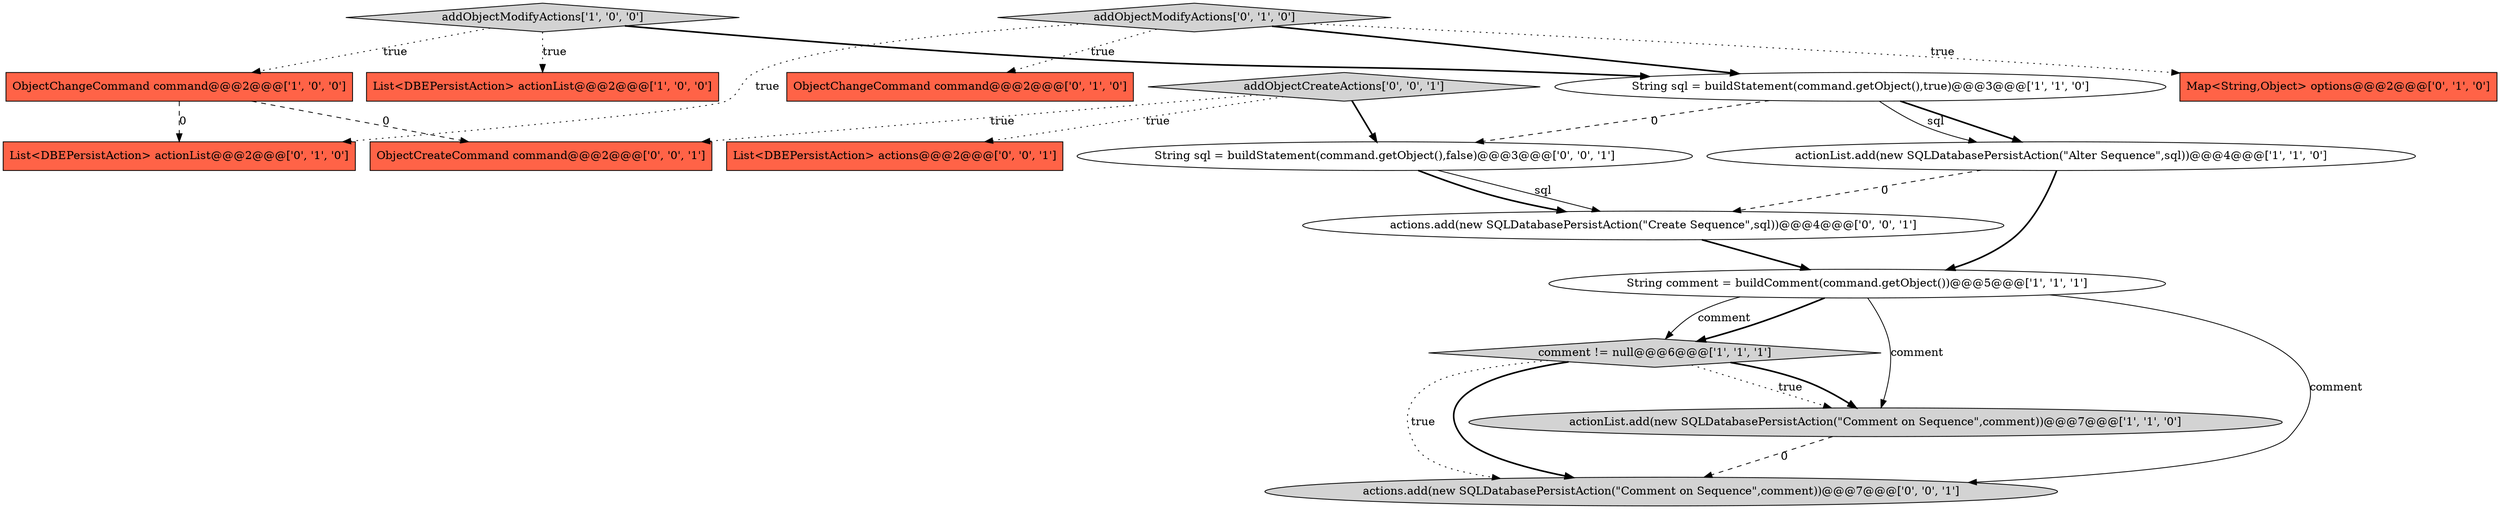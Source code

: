 digraph {
1 [style = filled, label = "actionList.add(new SQLDatabasePersistAction(\"Alter Sequence\",sql))@@@4@@@['1', '1', '0']", fillcolor = white, shape = ellipse image = "AAA0AAABBB1BBB"];
4 [style = filled, label = "actionList.add(new SQLDatabasePersistAction(\"Comment on Sequence\",comment))@@@7@@@['1', '1', '0']", fillcolor = lightgray, shape = ellipse image = "AAA0AAABBB1BBB"];
11 [style = filled, label = "List<DBEPersistAction> actionList@@@2@@@['0', '1', '0']", fillcolor = tomato, shape = box image = "AAA1AAABBB2BBB"];
14 [style = filled, label = "String sql = buildStatement(command.getObject(),false)@@@3@@@['0', '0', '1']", fillcolor = white, shape = ellipse image = "AAA0AAABBB3BBB"];
5 [style = filled, label = "comment != null@@@6@@@['1', '1', '1']", fillcolor = lightgray, shape = diamond image = "AAA0AAABBB1BBB"];
6 [style = filled, label = "List<DBEPersistAction> actionList@@@2@@@['1', '0', '0']", fillcolor = tomato, shape = box image = "AAA0AAABBB1BBB"];
9 [style = filled, label = "Map<String,Object> options@@@2@@@['0', '1', '0']", fillcolor = tomato, shape = box image = "AAA0AAABBB2BBB"];
2 [style = filled, label = "String sql = buildStatement(command.getObject(),true)@@@3@@@['1', '1', '0']", fillcolor = white, shape = ellipse image = "AAA0AAABBB1BBB"];
10 [style = filled, label = "ObjectChangeCommand command@@@2@@@['0', '1', '0']", fillcolor = tomato, shape = box image = "AAA0AAABBB2BBB"];
12 [style = filled, label = "addObjectCreateActions['0', '0', '1']", fillcolor = lightgray, shape = diamond image = "AAA0AAABBB3BBB"];
15 [style = filled, label = "ObjectCreateCommand command@@@2@@@['0', '0', '1']", fillcolor = tomato, shape = box image = "AAA0AAABBB3BBB"];
3 [style = filled, label = "addObjectModifyActions['1', '0', '0']", fillcolor = lightgray, shape = diamond image = "AAA0AAABBB1BBB"];
7 [style = filled, label = "ObjectChangeCommand command@@@2@@@['1', '0', '0']", fillcolor = tomato, shape = box image = "AAA1AAABBB1BBB"];
13 [style = filled, label = "List<DBEPersistAction> actions@@@2@@@['0', '0', '1']", fillcolor = tomato, shape = box image = "AAA0AAABBB3BBB"];
0 [style = filled, label = "String comment = buildComment(command.getObject())@@@5@@@['1', '1', '1']", fillcolor = white, shape = ellipse image = "AAA0AAABBB1BBB"];
17 [style = filled, label = "actions.add(new SQLDatabasePersistAction(\"Comment on Sequence\",comment))@@@7@@@['0', '0', '1']", fillcolor = lightgray, shape = ellipse image = "AAA0AAABBB3BBB"];
8 [style = filled, label = "addObjectModifyActions['0', '1', '0']", fillcolor = lightgray, shape = diamond image = "AAA0AAABBB2BBB"];
16 [style = filled, label = "actions.add(new SQLDatabasePersistAction(\"Create Sequence\",sql))@@@4@@@['0', '0', '1']", fillcolor = white, shape = ellipse image = "AAA0AAABBB3BBB"];
5->17 [style = dotted, label="true"];
14->16 [style = bold, label=""];
0->4 [style = solid, label="comment"];
16->0 [style = bold, label=""];
3->7 [style = dotted, label="true"];
4->17 [style = dashed, label="0"];
2->1 [style = bold, label=""];
7->11 [style = dashed, label="0"];
12->15 [style = dotted, label="true"];
1->0 [style = bold, label=""];
8->10 [style = dotted, label="true"];
3->6 [style = dotted, label="true"];
5->17 [style = bold, label=""];
5->4 [style = dotted, label="true"];
0->17 [style = solid, label="comment"];
14->16 [style = solid, label="sql"];
12->13 [style = dotted, label="true"];
2->14 [style = dashed, label="0"];
3->2 [style = bold, label=""];
8->2 [style = bold, label=""];
1->16 [style = dashed, label="0"];
5->4 [style = bold, label=""];
12->14 [style = bold, label=""];
7->15 [style = dashed, label="0"];
8->11 [style = dotted, label="true"];
8->9 [style = dotted, label="true"];
2->1 [style = solid, label="sql"];
0->5 [style = bold, label=""];
0->5 [style = solid, label="comment"];
}

